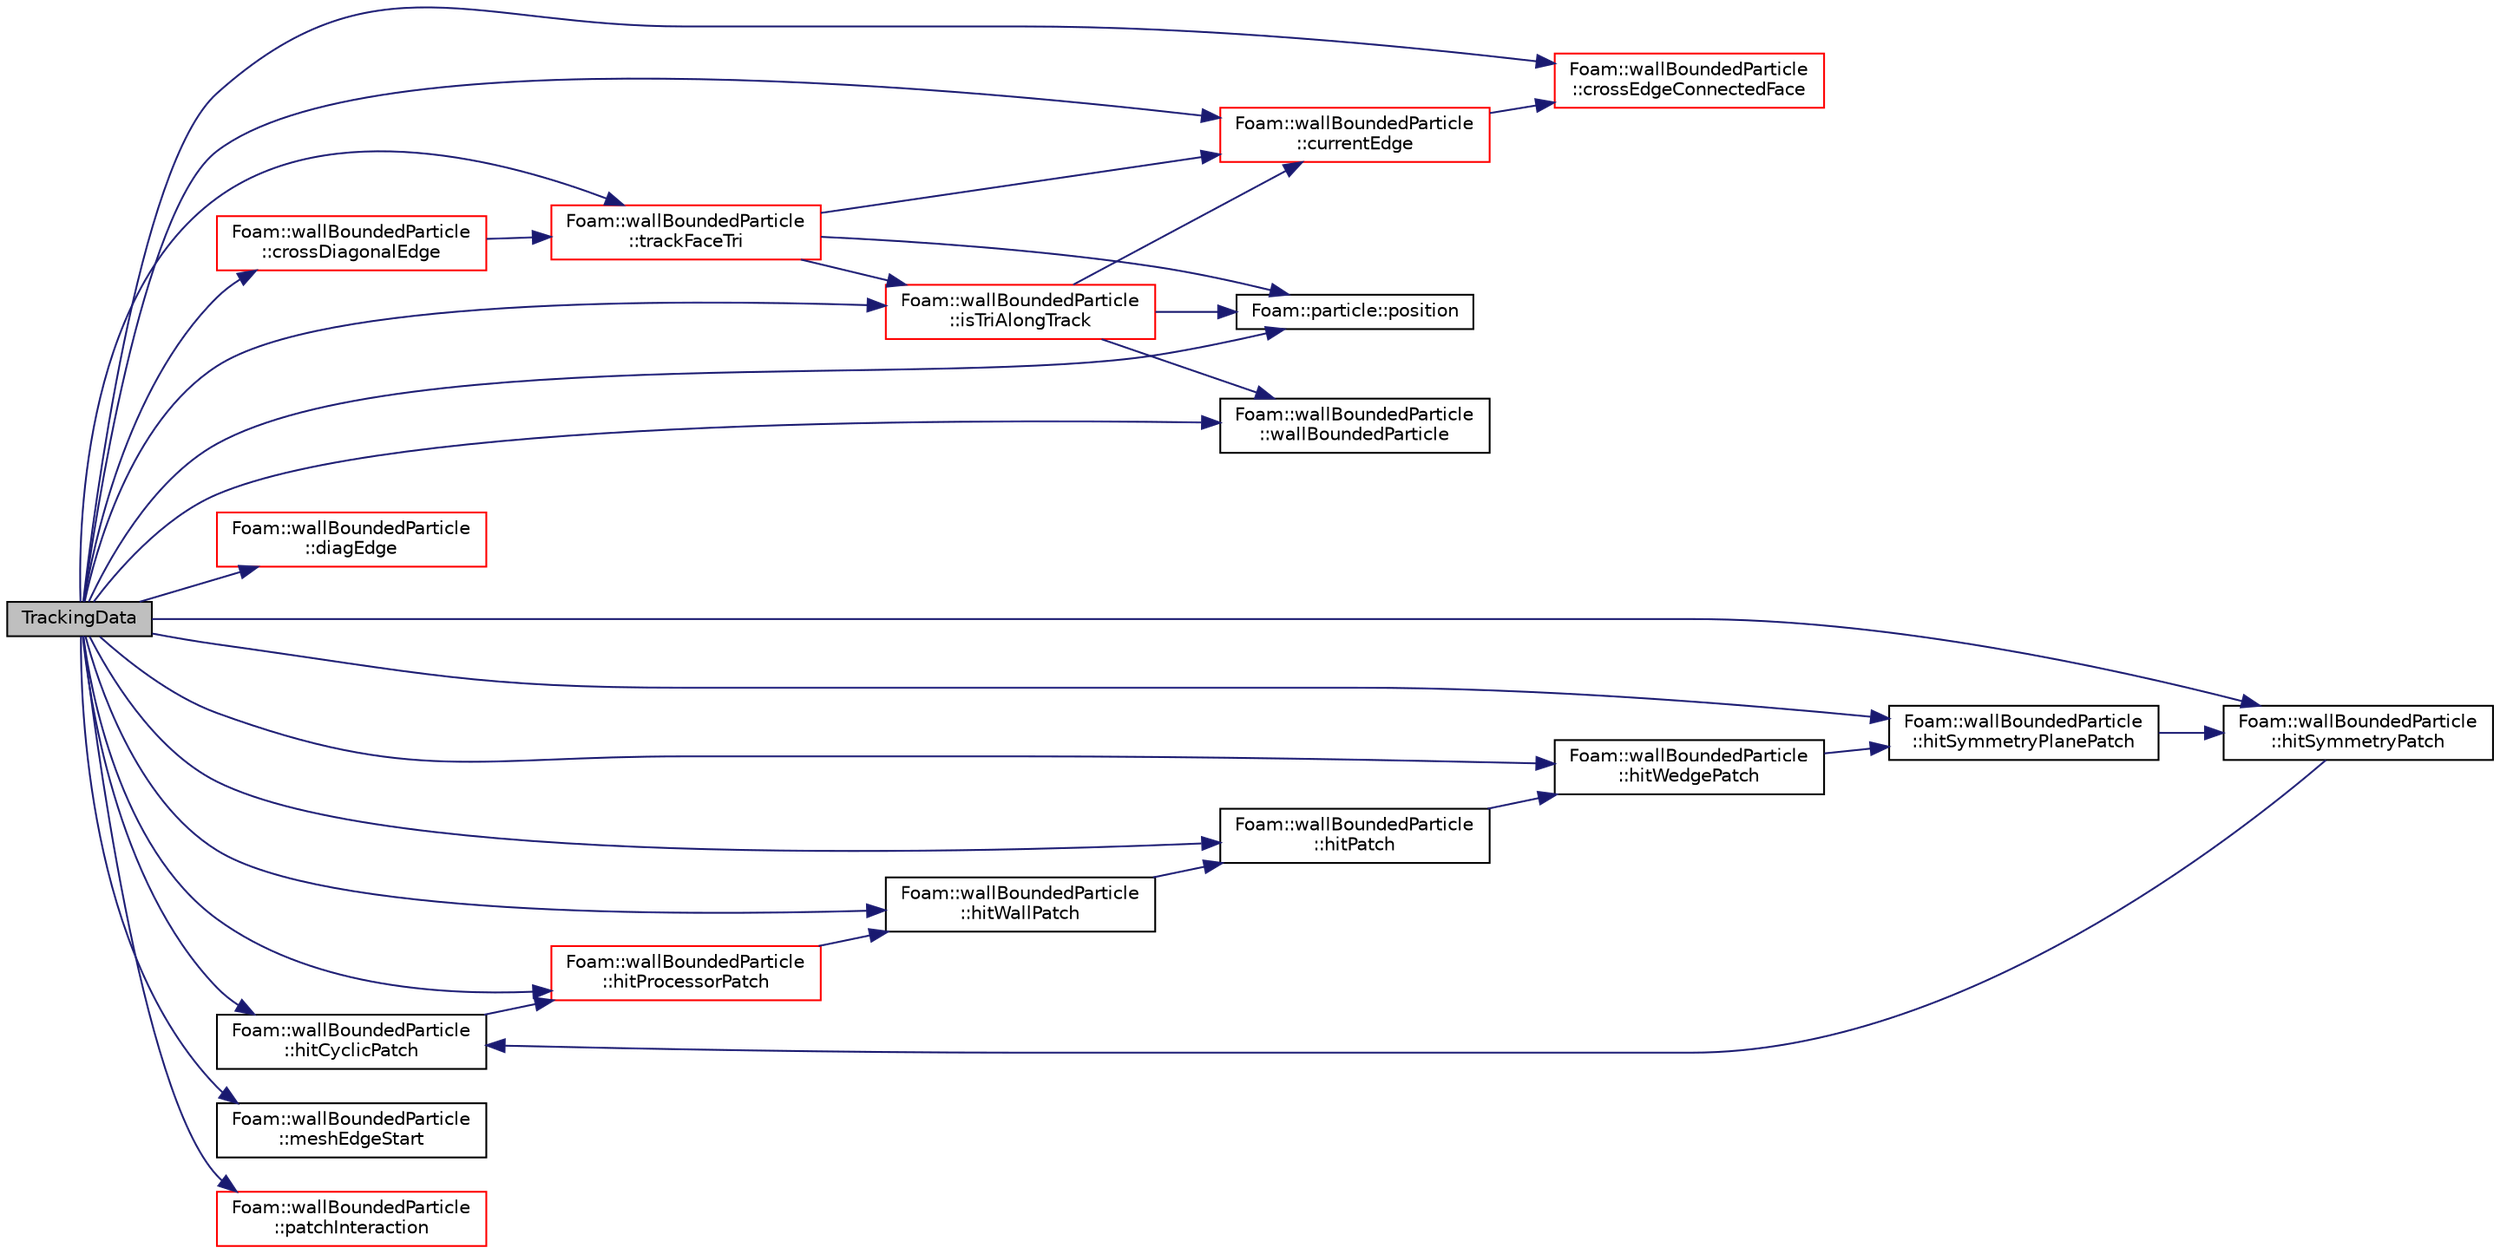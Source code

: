 digraph "TrackingData"
{
  bgcolor="transparent";
  edge [fontname="Helvetica",fontsize="10",labelfontname="Helvetica",labelfontsize="10"];
  node [fontname="Helvetica",fontsize="10",shape=record];
  rankdir="LR";
  Node1 [label="TrackingData",height=0.2,width=0.4,color="black", fillcolor="grey75", style="filled", fontcolor="black"];
  Node1 -> Node2 [color="midnightblue",fontsize="10",style="solid",fontname="Helvetica"];
  Node2 [label="Foam::wallBoundedParticle\l::crossDiagonalEdge",height=0.2,width=0.4,color="red",URL="$a02828.html#af681214bd770ef305c93b86cb944190c",tooltip="Cross diagonal edge into different triangle on same face,cell. "];
  Node2 -> Node3 [color="midnightblue",fontsize="10",style="solid",fontname="Helvetica"];
  Node3 [label="Foam::wallBoundedParticle\l::trackFaceTri",height=0.2,width=0.4,color="red",URL="$a02828.html#ace2556eafc9c11fe6680a512cd5b4120",tooltip="Track through single triangle. "];
  Node3 -> Node4 [color="midnightblue",fontsize="10",style="solid",fontname="Helvetica"];
  Node4 [label="Foam::wallBoundedParticle\l::currentEdge",height=0.2,width=0.4,color="red",URL="$a02828.html#a98ba66dd0fd5a37a4cc42e39fffa57a0",tooltip="Construct current edge. "];
  Node4 -> Node5 [color="midnightblue",fontsize="10",style="solid",fontname="Helvetica"];
  Node5 [label="Foam::wallBoundedParticle\l::crossEdgeConnectedFace",height=0.2,width=0.4,color="red",URL="$a02828.html#ae3ca85ef7356d8ad9e37b4e50cb786ce",tooltip="Check if inside current tet. "];
  Node3 -> Node6 [color="midnightblue",fontsize="10",style="solid",fontname="Helvetica"];
  Node6 [label="Foam::wallBoundedParticle\l::isTriAlongTrack",height=0.2,width=0.4,color="red",URL="$a02828.html#a92114475fe764fd1e7e09cc4d4873edb",tooltip="Is current triangle in the track direction. "];
  Node6 -> Node4 [color="midnightblue",fontsize="10",style="solid",fontname="Helvetica"];
  Node6 -> Node7 [color="midnightblue",fontsize="10",style="solid",fontname="Helvetica"];
  Node7 [label="Foam::particle::position",height=0.2,width=0.4,color="black",URL="$a01775.html#af167c3a382515b6794c6233849beecbb",tooltip="Return current particle position. "];
  Node6 -> Node8 [color="midnightblue",fontsize="10",style="solid",fontname="Helvetica"];
  Node8 [label="Foam::wallBoundedParticle\l::wallBoundedParticle",height=0.2,width=0.4,color="black",URL="$a02828.html#a4ec5b73e31634456fc7889e9c944915c",tooltip="Construct from components. "];
  Node3 -> Node7 [color="midnightblue",fontsize="10",style="solid",fontname="Helvetica"];
  Node1 -> Node5 [color="midnightblue",fontsize="10",style="solid",fontname="Helvetica"];
  Node1 -> Node4 [color="midnightblue",fontsize="10",style="solid",fontname="Helvetica"];
  Node1 -> Node9 [color="midnightblue",fontsize="10",style="solid",fontname="Helvetica"];
  Node9 [label="Foam::wallBoundedParticle\l::diagEdge",height=0.2,width=0.4,color="red",URL="$a02828.html#afd41a1d0edfddfa2017a48f5d6e7738d",tooltip="-1 or diagonal edge "];
  Node1 -> Node10 [color="midnightblue",fontsize="10",style="solid",fontname="Helvetica"];
  Node10 [label="Foam::wallBoundedParticle\l::hitCyclicPatch",height=0.2,width=0.4,color="black",URL="$a02828.html#a18d4a8f6e9443b58d4ba678034d03d19",tooltip="Overridable function to handle the particle hitting a cyclic. "];
  Node10 -> Node11 [color="midnightblue",fontsize="10",style="solid",fontname="Helvetica"];
  Node11 [label="Foam::wallBoundedParticle\l::hitProcessorPatch",height=0.2,width=0.4,color="red",URL="$a02828.html#a33af816e273d479bfd906734e58ce6a0"];
  Node11 -> Node12 [color="midnightblue",fontsize="10",style="solid",fontname="Helvetica"];
  Node12 [label="Foam::wallBoundedParticle\l::hitWallPatch",height=0.2,width=0.4,color="black",URL="$a02828.html#a2f016956a18640904586b7df825867c8",tooltip="Overridable function to handle the particle hitting a wallPatch. "];
  Node12 -> Node13 [color="midnightblue",fontsize="10",style="solid",fontname="Helvetica"];
  Node13 [label="Foam::wallBoundedParticle\l::hitPatch",height=0.2,width=0.4,color="black",URL="$a02828.html#a214601691bbcc4cad5b232f322c885fe",tooltip="Overridable function to handle the particle hitting a patch. "];
  Node13 -> Node14 [color="midnightblue",fontsize="10",style="solid",fontname="Helvetica"];
  Node14 [label="Foam::wallBoundedParticle\l::hitWedgePatch",height=0.2,width=0.4,color="black",URL="$a02828.html#a6d625cb12c13358b06545a2a0875809a",tooltip="Overridable function to handle the particle hitting a wedge. "];
  Node14 -> Node15 [color="midnightblue",fontsize="10",style="solid",fontname="Helvetica"];
  Node15 [label="Foam::wallBoundedParticle\l::hitSymmetryPlanePatch",height=0.2,width=0.4,color="black",URL="$a02828.html#a5fd627c463017369f165aaab03775166",tooltip="Overridable function to handle the particle hitting a. "];
  Node15 -> Node16 [color="midnightblue",fontsize="10",style="solid",fontname="Helvetica"];
  Node16 [label="Foam::wallBoundedParticle\l::hitSymmetryPatch",height=0.2,width=0.4,color="black",URL="$a02828.html#a232d12f07f45b23a1cf401bb83d5c234",tooltip="Overridable function to handle the particle hitting a. "];
  Node16 -> Node10 [color="midnightblue",fontsize="10",style="solid",fontname="Helvetica"];
  Node1 -> Node13 [color="midnightblue",fontsize="10",style="solid",fontname="Helvetica"];
  Node1 -> Node11 [color="midnightblue",fontsize="10",style="solid",fontname="Helvetica"];
  Node1 -> Node16 [color="midnightblue",fontsize="10",style="solid",fontname="Helvetica"];
  Node1 -> Node15 [color="midnightblue",fontsize="10",style="solid",fontname="Helvetica"];
  Node1 -> Node12 [color="midnightblue",fontsize="10",style="solid",fontname="Helvetica"];
  Node1 -> Node14 [color="midnightblue",fontsize="10",style="solid",fontname="Helvetica"];
  Node1 -> Node6 [color="midnightblue",fontsize="10",style="solid",fontname="Helvetica"];
  Node1 -> Node17 [color="midnightblue",fontsize="10",style="solid",fontname="Helvetica"];
  Node17 [label="Foam::wallBoundedParticle\l::meshEdgeStart",height=0.2,width=0.4,color="black",URL="$a02828.html#a48fa2f18a5736e04d3213618973bed56",tooltip="-1 or label of mesh edge "];
  Node1 -> Node18 [color="midnightblue",fontsize="10",style="solid",fontname="Helvetica"];
  Node18 [label="Foam::wallBoundedParticle\l::patchInteraction",height=0.2,width=0.4,color="red",URL="$a02828.html#a1819d883f2235b698aa07c0be592cd0d",tooltip="Do all patch interaction. "];
  Node1 -> Node7 [color="midnightblue",fontsize="10",style="solid",fontname="Helvetica"];
  Node1 -> Node3 [color="midnightblue",fontsize="10",style="solid",fontname="Helvetica"];
  Node1 -> Node8 [color="midnightblue",fontsize="10",style="solid",fontname="Helvetica"];
}
